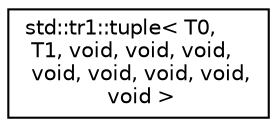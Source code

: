 digraph "类继承关系图"
{
  edge [fontname="Helvetica",fontsize="10",labelfontname="Helvetica",labelfontsize="10"];
  node [fontname="Helvetica",fontsize="10",shape=record];
  rankdir="LR";
  Node0 [label="std::tr1::tuple\< T0,\l T1, void, void, void,\l void, void, void, void,\l void \>",height=0.2,width=0.4,color="black", fillcolor="white", style="filled",URL="$classstd_1_1tr1_1_1tuple_3_01_t0_00_01_t1_00_01void_00_01void_00_01void_00_01void_00_01void_00_01void_00_01void_00_01void_01_4.html"];
}
